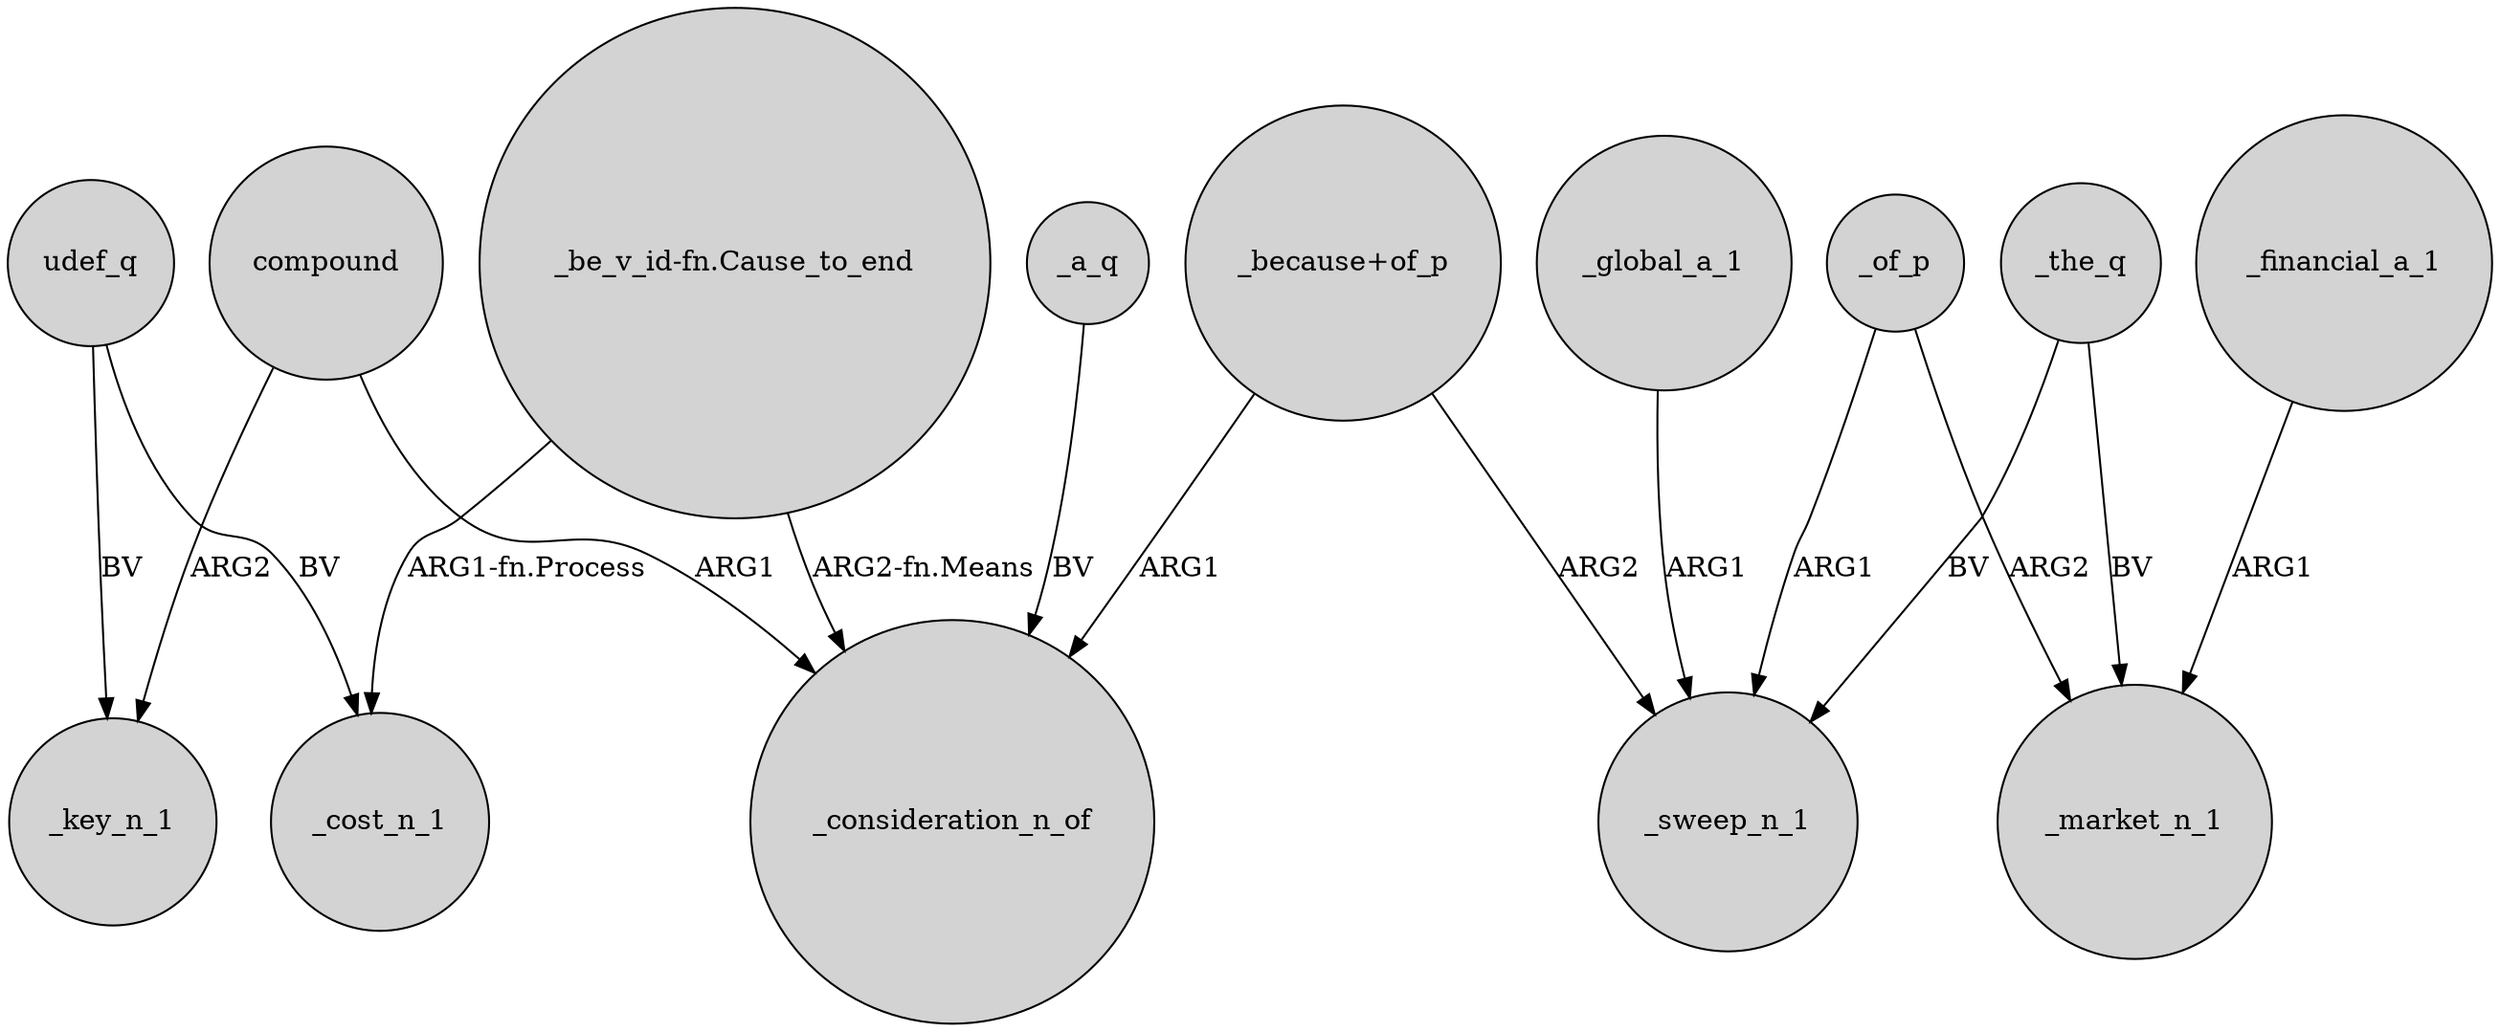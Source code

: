 digraph {
	node [shape=circle style=filled]
	udef_q -> _key_n_1 [label=BV]
	"_be_v_id-fn.Cause_to_end" -> _consideration_n_of [label="ARG2-fn.Means"]
	_a_q -> _consideration_n_of [label=BV]
	_the_q -> _sweep_n_1 [label=BV]
	_of_p -> _market_n_1 [label=ARG2]
	"_because+of_p" -> _sweep_n_1 [label=ARG2]
	_of_p -> _sweep_n_1 [label=ARG1]
	"_be_v_id-fn.Cause_to_end" -> _cost_n_1 [label="ARG1-fn.Process"]
	compound -> _key_n_1 [label=ARG2]
	_the_q -> _market_n_1 [label=BV]
	_financial_a_1 -> _market_n_1 [label=ARG1]
	_global_a_1 -> _sweep_n_1 [label=ARG1]
	compound -> _consideration_n_of [label=ARG1]
	udef_q -> _cost_n_1 [label=BV]
	"_because+of_p" -> _consideration_n_of [label=ARG1]
}
